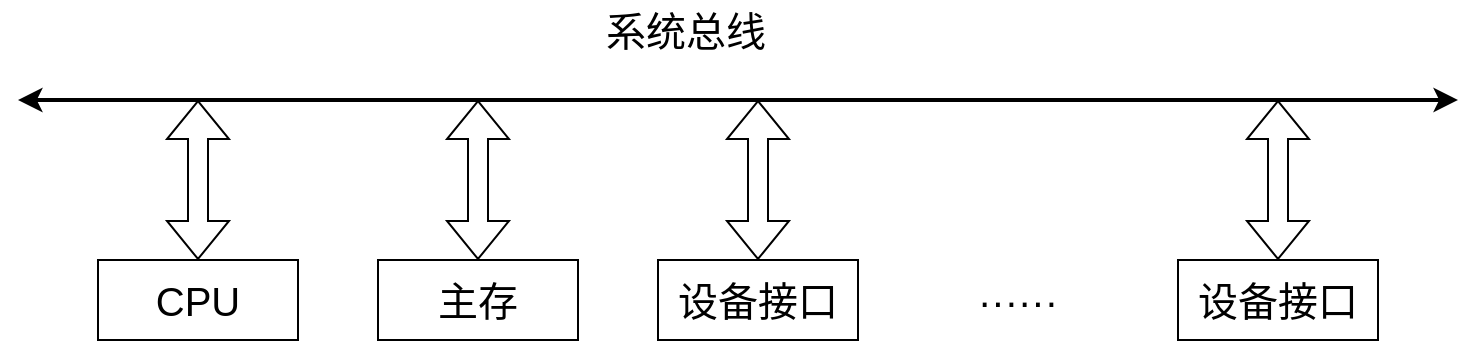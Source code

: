 <mxfile version="20.3.0" type="device" pages="6"><diagram id="g1u7jr0XCs_ilSIyYg3v" name="单总线结构"><mxGraphModel dx="1038" dy="688" grid="1" gridSize="10" guides="1" tooltips="1" connect="1" arrows="1" fold="1" page="1" pageScale="1" pageWidth="827" pageHeight="1169" math="0" shadow="0"><root><mxCell id="0"/><mxCell id="1" parent="0"/><mxCell id="HPFB6WR5FhvIJGcaco8r-3" value="CPU" style="rounded=0;whiteSpace=wrap;html=1;fontSize=20;fontColor=#000000;fillColor=none;" parent="1" vertex="1"><mxGeometry x="120" y="160" width="100" height="40" as="geometry"/></mxCell><mxCell id="HPFB6WR5FhvIJGcaco8r-4" value="" style="endArrow=classic;startArrow=classic;html=1;rounded=0;strokeColor=#000000;strokeWidth=1;fontSize=20;fontColor=#000000;exitX=0.5;exitY=0;exitDx=0;exitDy=0;shape=flexArrow;" parent="1" source="HPFB6WR5FhvIJGcaco8r-3" edge="1"><mxGeometry width="50" height="50" relative="1" as="geometry"><mxPoint x="400" y="380" as="sourcePoint"/><mxPoint x="170" y="80" as="targetPoint"/></mxGeometry></mxCell><mxCell id="HPFB6WR5FhvIJGcaco8r-2" value="" style="endArrow=classic;startArrow=classic;html=1;rounded=0;strokeColor=#000000;strokeWidth=2;fontSize=20;fontColor=#000000;" parent="1" edge="1"><mxGeometry width="100" height="100" relative="1" as="geometry"><mxPoint x="80" y="80" as="sourcePoint"/><mxPoint x="800" y="80" as="targetPoint"/></mxGeometry></mxCell><mxCell id="HPFB6WR5FhvIJGcaco8r-5" value="系统总线" style="text;html=1;strokeColor=none;fillColor=none;align=center;verticalAlign=middle;whiteSpace=wrap;rounded=0;fontSize=20;fontColor=#000000;" parent="1" vertex="1"><mxGeometry x="359" y="30" width="110" height="30" as="geometry"/></mxCell><mxCell id="HPFB6WR5FhvIJGcaco8r-10" value="主存" style="rounded=0;whiteSpace=wrap;html=1;fontSize=20;fontColor=#000000;fillColor=none;" parent="1" vertex="1"><mxGeometry x="260" y="160" width="100" height="40" as="geometry"/></mxCell><mxCell id="HPFB6WR5FhvIJGcaco8r-11" value="" style="endArrow=classic;startArrow=classic;html=1;rounded=0;strokeColor=#000000;strokeWidth=1;fontSize=20;fontColor=#000000;exitX=0.5;exitY=0;exitDx=0;exitDy=0;shape=flexArrow;" parent="1" source="HPFB6WR5FhvIJGcaco8r-10" edge="1"><mxGeometry width="50" height="50" relative="1" as="geometry"><mxPoint x="540" y="380" as="sourcePoint"/><mxPoint x="310" y="80" as="targetPoint"/></mxGeometry></mxCell><mxCell id="HPFB6WR5FhvIJGcaco8r-12" value="设备接口" style="rounded=0;whiteSpace=wrap;html=1;fontSize=20;fontColor=#000000;fillColor=none;" parent="1" vertex="1"><mxGeometry x="400" y="160" width="100" height="40" as="geometry"/></mxCell><mxCell id="HPFB6WR5FhvIJGcaco8r-13" value="" style="endArrow=classic;startArrow=classic;html=1;rounded=0;strokeColor=#000000;strokeWidth=1;fontSize=20;fontColor=#000000;exitX=0.5;exitY=0;exitDx=0;exitDy=0;shape=flexArrow;" parent="1" source="HPFB6WR5FhvIJGcaco8r-12" edge="1"><mxGeometry width="50" height="50" relative="1" as="geometry"><mxPoint x="680" y="380" as="sourcePoint"/><mxPoint x="450" y="80" as="targetPoint"/></mxGeometry></mxCell><mxCell id="HPFB6WR5FhvIJGcaco8r-14" value="······" style="text;html=1;strokeColor=none;fillColor=none;align=center;verticalAlign=middle;whiteSpace=wrap;rounded=0;fontSize=20;fontColor=#000000;" parent="1" vertex="1"><mxGeometry x="530" y="160" width="100" height="40" as="geometry"/></mxCell><mxCell id="HPFB6WR5FhvIJGcaco8r-15" value="设备接口" style="rounded=0;whiteSpace=wrap;html=1;fontSize=20;fontColor=#000000;fillColor=none;" parent="1" vertex="1"><mxGeometry x="660" y="160" width="100" height="40" as="geometry"/></mxCell><mxCell id="HPFB6WR5FhvIJGcaco8r-16" value="" style="endArrow=classic;startArrow=classic;html=1;rounded=0;strokeColor=#000000;strokeWidth=1;fontSize=20;fontColor=#000000;exitX=0.5;exitY=0;exitDx=0;exitDy=0;shape=flexArrow;" parent="1" source="HPFB6WR5FhvIJGcaco8r-15" edge="1"><mxGeometry width="50" height="50" relative="1" as="geometry"><mxPoint x="940" y="380" as="sourcePoint"/><mxPoint x="710" y="80" as="targetPoint"/></mxGeometry></mxCell></root></mxGraphModel></diagram><diagram id="YtwczBXFKfpzTbT4GctA" name="双总线结构"><mxGraphModel dx="1038" dy="688" grid="1" gridSize="10" guides="1" tooltips="1" connect="1" arrows="1" fold="1" page="1" pageScale="1" pageWidth="827" pageHeight="1169" math="0" shadow="0"><root><mxCell id="0"/><mxCell id="1" parent="0"/><mxCell id="VK0FVvqaVk-25tcl2yWq-1" value="CPU" style="rounded=0;whiteSpace=wrap;html=1;fontSize=20;fontColor=#000000;fillColor=none;" vertex="1" parent="1"><mxGeometry x="120" y="160" width="100" height="40" as="geometry"/></mxCell><mxCell id="VK0FVvqaVk-25tcl2yWq-2" value="" style="endArrow=classic;startArrow=classic;html=1;rounded=0;strokeColor=#000000;strokeWidth=1;fontSize=20;fontColor=#000000;exitX=0.5;exitY=0;exitDx=0;exitDy=0;shape=flexArrow;" edge="1" parent="1" source="VK0FVvqaVk-25tcl2yWq-1"><mxGeometry width="50" height="50" relative="1" as="geometry"><mxPoint x="400" y="380" as="sourcePoint"/><mxPoint x="170" y="80" as="targetPoint"/></mxGeometry></mxCell><mxCell id="VK0FVvqaVk-25tcl2yWq-3" value="" style="endArrow=classic;startArrow=classic;html=1;rounded=0;strokeColor=#000000;strokeWidth=2;fontSize=20;fontColor=#000000;" edge="1" parent="1"><mxGeometry width="100" height="100" relative="1" as="geometry"><mxPoint x="80" y="80" as="sourcePoint"/><mxPoint x="650" y="80" as="targetPoint"/></mxGeometry></mxCell><mxCell id="VK0FVvqaVk-25tcl2yWq-4" value="主存总线" style="text;html=1;strokeColor=none;fillColor=none;align=center;verticalAlign=middle;whiteSpace=wrap;rounded=0;fontSize=20;fontColor=#000000;" vertex="1" parent="1"><mxGeometry x="304" y="30" width="110" height="30" as="geometry"/></mxCell><mxCell id="VK0FVvqaVk-25tcl2yWq-5" value="主存" style="rounded=0;whiteSpace=wrap;html=1;fontSize=20;fontColor=#000000;fillColor=none;" vertex="1" parent="1"><mxGeometry x="260" y="160" width="100" height="40" as="geometry"/></mxCell><mxCell id="VK0FVvqaVk-25tcl2yWq-6" value="" style="endArrow=classic;startArrow=classic;html=1;rounded=0;strokeColor=#000000;strokeWidth=1;fontSize=20;fontColor=#000000;exitX=0.5;exitY=0;exitDx=0;exitDy=0;shape=flexArrow;" edge="1" parent="1" source="VK0FVvqaVk-25tcl2yWq-5"><mxGeometry width="50" height="50" relative="1" as="geometry"><mxPoint x="540" y="380" as="sourcePoint"/><mxPoint x="310" y="80" as="targetPoint"/></mxGeometry></mxCell><mxCell id="VK0FVvqaVk-25tcl2yWq-7" value="通道" style="rounded=0;whiteSpace=wrap;html=1;fontSize=20;fontColor=#000000;fillColor=none;" vertex="1" parent="1"><mxGeometry x="400" y="160" width="100" height="40" as="geometry"/></mxCell><mxCell id="VK0FVvqaVk-25tcl2yWq-8" value="" style="endArrow=classic;startArrow=classic;html=1;rounded=0;strokeColor=#000000;strokeWidth=1;fontSize=20;fontColor=#000000;exitX=0.5;exitY=0;exitDx=0;exitDy=0;shape=flexArrow;" edge="1" parent="1" source="VK0FVvqaVk-25tcl2yWq-7"><mxGeometry width="50" height="50" relative="1" as="geometry"><mxPoint x="680" y="380" as="sourcePoint"/><mxPoint x="450" y="80" as="targetPoint"/></mxGeometry></mxCell><mxCell id="VK0FVvqaVk-25tcl2yWq-9" value="" style="endArrow=classic;startArrow=classic;html=1;rounded=0;strokeColor=#000000;strokeWidth=2;fontSize=20;fontColor=#000000;" edge="1" parent="1"><mxGeometry width="100" height="100" relative="1" as="geometry"><mxPoint x="250" y="280" as="sourcePoint"/><mxPoint x="650" y="280" as="targetPoint"/></mxGeometry></mxCell><mxCell id="VK0FVvqaVk-25tcl2yWq-10" value="I/O接口" style="rounded=0;whiteSpace=wrap;html=1;fontSize=20;fontColor=#000000;fillColor=none;" vertex="1" parent="1"><mxGeometry x="510" y="360" width="100" height="40" as="geometry"/></mxCell><mxCell id="VK0FVvqaVk-25tcl2yWq-11" value="" style="endArrow=classic;startArrow=classic;html=1;rounded=0;strokeColor=#000000;strokeWidth=1;fontSize=20;fontColor=#000000;exitX=0.5;exitY=0;exitDx=0;exitDy=0;shape=flexArrow;" edge="1" parent="1" source="VK0FVvqaVk-25tcl2yWq-10"><mxGeometry width="50" height="50" relative="1" as="geometry"><mxPoint x="790" y="580" as="sourcePoint"/><mxPoint x="560" y="280" as="targetPoint"/></mxGeometry></mxCell><mxCell id="VK0FVvqaVk-25tcl2yWq-12" value="I/O接口" style="rounded=0;whiteSpace=wrap;html=1;fontSize=20;fontColor=#000000;fillColor=none;" vertex="1" parent="1"><mxGeometry x="290" y="360" width="100" height="40" as="geometry"/></mxCell><mxCell id="VK0FVvqaVk-25tcl2yWq-13" value="" style="endArrow=classic;startArrow=classic;html=1;rounded=0;strokeColor=#000000;strokeWidth=1;fontSize=20;fontColor=#000000;exitX=0.5;exitY=0;exitDx=0;exitDy=0;shape=flexArrow;" edge="1" parent="1" source="VK0FVvqaVk-25tcl2yWq-12"><mxGeometry width="50" height="50" relative="1" as="geometry"><mxPoint x="570" y="580" as="sourcePoint"/><mxPoint x="340" y="280" as="targetPoint"/></mxGeometry></mxCell><mxCell id="VK0FVvqaVk-25tcl2yWq-14" value="&lt;font style=&quot;font-size: 20px;&quot;&gt;······&lt;/font&gt;" style="text;html=1;strokeColor=none;fillColor=none;align=center;verticalAlign=middle;whiteSpace=wrap;rounded=0;" vertex="1" parent="1"><mxGeometry x="420" y="360" width="60" height="40" as="geometry"/></mxCell><mxCell id="VK0FVvqaVk-25tcl2yWq-15" value="" style="endArrow=classic;startArrow=classic;html=1;rounded=0;strokeColor=#000000;strokeWidth=1;fontSize=20;fontColor=#000000;exitX=0.5;exitY=0;exitDx=0;exitDy=0;shape=flexArrow;" edge="1" parent="1"><mxGeometry width="50" height="50" relative="1" as="geometry"><mxPoint x="449.5" y="280" as="sourcePoint"/><mxPoint x="449.5" y="200" as="targetPoint"/></mxGeometry></mxCell><mxCell id="VK0FVvqaVk-25tcl2yWq-16" value="I/O总线" style="text;html=1;strokeColor=none;fillColor=none;align=center;verticalAlign=middle;whiteSpace=wrap;rounded=0;fontSize=20;fontColor=#000000;" vertex="1" parent="1"><mxGeometry x="500" y="240" width="110" height="30" as="geometry"/></mxCell></root></mxGraphModel></diagram><diagram id="fq5mHDhx8g8ohgo2G-pk" name="三总线结构"><mxGraphModel dx="1038" dy="688" grid="1" gridSize="10" guides="1" tooltips="1" connect="1" arrows="1" fold="1" page="1" pageScale="1" pageWidth="827" pageHeight="1169" math="0" shadow="0"><root><mxCell id="0"/><mxCell id="1" parent="0"/><mxCell id="1aELHtUzO65_3581po7R-1" value="CPU" style="rounded=0;whiteSpace=wrap;html=1;fontSize=20;fontColor=#000000;fillColor=none;" vertex="1" parent="1"><mxGeometry x="100" y="260" width="100" height="40" as="geometry"/></mxCell><mxCell id="1aELHtUzO65_3581po7R-5" value="主存" style="rounded=0;whiteSpace=wrap;html=1;fontSize=20;fontColor=#000000;fillColor=none;" vertex="1" parent="1"><mxGeometry x="100" y="360" width="100" height="40" as="geometry"/></mxCell><mxCell id="1aELHtUzO65_3581po7R-9" value="" style="endArrow=classic;startArrow=classic;html=1;rounded=0;strokeColor=#000000;strokeWidth=2;fontSize=20;fontColor=#000000;exitX=1;exitY=0.5;exitDx=0;exitDy=0;" edge="1" parent="1" source="1aELHtUzO65_3581po7R-1"><mxGeometry width="100" height="100" relative="1" as="geometry"><mxPoint x="280" y="280" as="sourcePoint"/><mxPoint x="740" y="280" as="targetPoint"/></mxGeometry></mxCell><mxCell id="1YGqmTeWqmxCQuLA1Xc0-20" value="I/O总线" style="edgeLabel;html=1;align=center;verticalAlign=middle;resizable=0;points=[];fontSize=20;labelBackgroundColor=none;" vertex="1" connectable="0" parent="1aELHtUzO65_3581po7R-9"><mxGeometry x="-0.123" y="9" relative="1" as="geometry"><mxPoint x="13" y="-16" as="offset"/></mxGeometry></mxCell><mxCell id="1aELHtUzO65_3581po7R-10" value="I/O接口" style="rounded=0;whiteSpace=wrap;html=1;fontSize=20;fontColor=#000000;fillColor=none;" vertex="1" parent="1"><mxGeometry x="600" y="360" width="100" height="40" as="geometry"/></mxCell><mxCell id="1aELHtUzO65_3581po7R-11" value="" style="endArrow=classic;startArrow=classic;html=1;rounded=0;strokeColor=#000000;strokeWidth=1;fontSize=20;fontColor=#000000;exitX=0.5;exitY=0;exitDx=0;exitDy=0;shape=flexArrow;" edge="1" parent="1" source="1aELHtUzO65_3581po7R-10"><mxGeometry width="50" height="50" relative="1" as="geometry"><mxPoint x="880" y="580" as="sourcePoint"/><mxPoint x="650" y="280" as="targetPoint"/></mxGeometry></mxCell><mxCell id="1YGqmTeWqmxCQuLA1Xc0-5" value="显示器" style="rounded=0;whiteSpace=wrap;html=1;fontSize=20;fontColor=#000000;fillColor=none;" vertex="1" parent="1"><mxGeometry x="600" y="480" width="100" height="40" as="geometry"/></mxCell><mxCell id="1YGqmTeWqmxCQuLA1Xc0-6" value="" style="endArrow=classic;startArrow=classic;html=1;rounded=0;strokeColor=#000000;strokeWidth=1;fontSize=20;fontColor=#000000;exitX=0.5;exitY=0;exitDx=0;exitDy=0;shape=flexArrow;" edge="1" parent="1" source="1YGqmTeWqmxCQuLA1Xc0-5"><mxGeometry width="50" height="50" relative="1" as="geometry"><mxPoint x="880" y="700" as="sourcePoint"/><mxPoint x="650" y="400" as="targetPoint"/></mxGeometry></mxCell><mxCell id="1YGqmTeWqmxCQuLA1Xc0-7" value="I/O接口" style="rounded=0;whiteSpace=wrap;html=1;fontSize=20;fontColor=#000000;fillColor=none;" vertex="1" parent="1"><mxGeometry x="460" y="360" width="100" height="40" as="geometry"/></mxCell><mxCell id="1YGqmTeWqmxCQuLA1Xc0-8" value="" style="endArrow=classic;startArrow=classic;html=1;rounded=0;strokeColor=#000000;strokeWidth=1;fontSize=20;fontColor=#000000;exitX=0.5;exitY=0;exitDx=0;exitDy=0;shape=flexArrow;" edge="1" parent="1" source="1YGqmTeWqmxCQuLA1Xc0-7"><mxGeometry width="50" height="50" relative="1" as="geometry"><mxPoint x="740" y="580" as="sourcePoint"/><mxPoint x="510" y="280" as="targetPoint"/></mxGeometry></mxCell><mxCell id="1YGqmTeWqmxCQuLA1Xc0-9" value="打印机" style="rounded=0;whiteSpace=wrap;html=1;fontSize=20;fontColor=#000000;fillColor=none;" vertex="1" parent="1"><mxGeometry x="460" y="480" width="100" height="40" as="geometry"/></mxCell><mxCell id="1YGqmTeWqmxCQuLA1Xc0-10" value="" style="endArrow=classic;startArrow=classic;html=1;rounded=0;strokeColor=#000000;strokeWidth=1;fontSize=20;fontColor=#000000;exitX=0.5;exitY=0;exitDx=0;exitDy=0;shape=flexArrow;" edge="1" parent="1" source="1YGqmTeWqmxCQuLA1Xc0-9"><mxGeometry width="50" height="50" relative="1" as="geometry"><mxPoint x="740" y="700" as="sourcePoint"/><mxPoint x="510" y="400" as="targetPoint"/></mxGeometry></mxCell><mxCell id="1YGqmTeWqmxCQuLA1Xc0-11" value="I/O接口" style="rounded=0;whiteSpace=wrap;html=1;fontSize=20;fontColor=#000000;fillColor=none;" vertex="1" parent="1"><mxGeometry x="320" y="360" width="100" height="40" as="geometry"/></mxCell><mxCell id="1YGqmTeWqmxCQuLA1Xc0-12" value="" style="endArrow=classic;startArrow=classic;html=1;rounded=0;strokeColor=#000000;strokeWidth=1;fontSize=20;fontColor=#000000;exitX=0.5;exitY=0;exitDx=0;exitDy=0;shape=flexArrow;" edge="1" parent="1" source="1YGqmTeWqmxCQuLA1Xc0-11"><mxGeometry width="50" height="50" relative="1" as="geometry"><mxPoint x="600" y="580" as="sourcePoint"/><mxPoint x="370" y="280" as="targetPoint"/></mxGeometry></mxCell><mxCell id="1YGqmTeWqmxCQuLA1Xc0-13" value="磁盘机" style="rounded=0;whiteSpace=wrap;html=1;fontSize=20;fontColor=#000000;fillColor=none;" vertex="1" parent="1"><mxGeometry x="320" y="480" width="100" height="40" as="geometry"/></mxCell><mxCell id="1YGqmTeWqmxCQuLA1Xc0-14" value="" style="endArrow=classic;startArrow=classic;html=1;rounded=0;strokeColor=#000000;strokeWidth=1;fontSize=20;fontColor=#000000;exitX=0.5;exitY=0;exitDx=0;exitDy=0;shape=flexArrow;" edge="1" parent="1" source="1YGqmTeWqmxCQuLA1Xc0-13"><mxGeometry width="50" height="50" relative="1" as="geometry"><mxPoint x="600" y="700" as="sourcePoint"/><mxPoint x="370" y="400" as="targetPoint"/></mxGeometry></mxCell><mxCell id="1YGqmTeWqmxCQuLA1Xc0-16" value="" style="endArrow=classic;startArrow=classic;html=1;rounded=0;strokeWidth=2;fontSize=20;entryX=0.5;entryY=1;entryDx=0;entryDy=0;exitX=0.5;exitY=0;exitDx=0;exitDy=0;" edge="1" parent="1" source="1aELHtUzO65_3581po7R-5" target="1aELHtUzO65_3581po7R-1"><mxGeometry width="50" height="50" relative="1" as="geometry"><mxPoint x="80" y="350" as="sourcePoint"/><mxPoint x="130" y="300" as="targetPoint"/></mxGeometry></mxCell><mxCell id="1YGqmTeWqmxCQuLA1Xc0-17" value="主存总线" style="edgeLabel;html=1;align=center;verticalAlign=middle;resizable=0;points=[];fontSize=20;labelBackgroundColor=none;" vertex="1" connectable="0" parent="1YGqmTeWqmxCQuLA1Xc0-16"><mxGeometry x="-0.413" relative="1" as="geometry"><mxPoint x="-50" y="-12" as="offset"/></mxGeometry></mxCell><mxCell id="1YGqmTeWqmxCQuLA1Xc0-18" value="" style="endArrow=classic;startArrow=classic;html=1;rounded=0;strokeWidth=2;fontSize=20;exitX=1;exitY=0.5;exitDx=0;exitDy=0;" edge="1" parent="1" source="1aELHtUzO65_3581po7R-5"><mxGeometry width="50" height="50" relative="1" as="geometry"><mxPoint x="380" y="450" as="sourcePoint"/><mxPoint x="320" y="380" as="targetPoint"/></mxGeometry></mxCell><mxCell id="1YGqmTeWqmxCQuLA1Xc0-19" value="DMA总线" style="edgeLabel;html=1;align=center;verticalAlign=middle;resizable=0;points=[];fontSize=20;labelBackgroundColor=none;" vertex="1" connectable="0" parent="1YGqmTeWqmxCQuLA1Xc0-18"><mxGeometry x="0.247" relative="1" as="geometry"><mxPoint x="-15" y="-20" as="offset"/></mxGeometry></mxCell></root></mxGraphModel></diagram><diagram id="3D1b2HkwlAeFy51tDaci" name="链式查询方式"><mxGraphModel dx="1038" dy="688" grid="1" gridSize="10" guides="1" tooltips="1" connect="1" arrows="1" fold="1" page="1" pageScale="1" pageWidth="827" pageHeight="1169" math="0" shadow="0"><root><mxCell id="0"/><mxCell id="1" parent="0"/><mxCell id="VK3kTgtSPcUeHnTdkeYo-1" value="&lt;font style=&quot;font-size: 20px;&quot;&gt;总&lt;br&gt;线&lt;br&gt;控&lt;br&gt;制&lt;br&gt;部&lt;br&gt;件&lt;/font&gt;" style="rounded=0;whiteSpace=wrap;html=1;" vertex="1" parent="1"><mxGeometry x="40" y="110" width="80" height="210" as="geometry"/></mxCell><mxCell id="VK3kTgtSPcUeHnTdkeYo-3" value="" style="endArrow=none;html=1;rounded=0;fontSize=20;" edge="1" parent="1"><mxGeometry width="50" height="50" relative="1" as="geometry"><mxPoint x="600" y="130" as="sourcePoint"/><mxPoint x="120" y="130" as="targetPoint"/></mxGeometry></mxCell><mxCell id="VK3kTgtSPcUeHnTdkeYo-4" value="数据线" style="text;html=1;strokeColor=none;fillColor=none;align=center;verticalAlign=middle;whiteSpace=wrap;rounded=0;fontSize=20;" vertex="1" parent="1"><mxGeometry x="600" y="120" width="80" height="20" as="geometry"/></mxCell><mxCell id="VK3kTgtSPcUeHnTdkeYo-5" value="" style="endArrow=none;html=1;rounded=0;fontSize=20;" edge="1" parent="1"><mxGeometry width="50" height="50" relative="1" as="geometry"><mxPoint x="600" y="160" as="sourcePoint"/><mxPoint x="120.0" y="160" as="targetPoint"/></mxGeometry></mxCell><mxCell id="VK3kTgtSPcUeHnTdkeYo-6" value="地址线" style="text;html=1;strokeColor=none;fillColor=none;align=center;verticalAlign=middle;whiteSpace=wrap;rounded=0;fontSize=20;" vertex="1" parent="1"><mxGeometry x="600" y="150" width="80" height="20" as="geometry"/></mxCell><mxCell id="VK3kTgtSPcUeHnTdkeYo-7" value="" style="endArrow=classic;html=1;rounded=0;fontSize=20;entryX=0.999;entryY=0.381;entryDx=0;entryDy=0;entryPerimeter=0;strokeColor=#FF0000;" edge="1" parent="1" target="VK3kTgtSPcUeHnTdkeYo-1"><mxGeometry width="50" height="50" relative="1" as="geometry"><mxPoint x="600" y="190" as="sourcePoint"/><mxPoint x="370" y="200" as="targetPoint"/></mxGeometry></mxCell><mxCell id="VK3kTgtSPcUeHnTdkeYo-8" value="&lt;font color=&quot;#ff0000&quot;&gt;BS：总线忙&lt;/font&gt;" style="text;html=1;strokeColor=none;fillColor=none;align=center;verticalAlign=middle;whiteSpace=wrap;rounded=0;fontSize=20;" vertex="1" parent="1"><mxGeometry x="600" y="180" width="120" height="20" as="geometry"/></mxCell><mxCell id="VK3kTgtSPcUeHnTdkeYo-11" value="" style="endArrow=classic;html=1;rounded=0;fontSize=20;strokeColor=#00CC00;" edge="1" parent="1"><mxGeometry width="50" height="50" relative="1" as="geometry"><mxPoint x="120" y="300" as="sourcePoint"/><mxPoint x="600" y="300" as="targetPoint"/></mxGeometry></mxCell><mxCell id="VK3kTgtSPcUeHnTdkeYo-12" value="&lt;font color=&quot;#00cc00&quot;&gt;BG：总线允许&lt;/font&gt;" style="text;html=1;strokeColor=none;fillColor=none;align=center;verticalAlign=middle;whiteSpace=wrap;rounded=0;fontSize=20;" vertex="1" parent="1"><mxGeometry x="600" y="290" width="140" height="20" as="geometry"/></mxCell><mxCell id="VK3kTgtSPcUeHnTdkeYo-15" value="······" style="text;html=1;strokeColor=none;fillColor=none;align=center;verticalAlign=middle;whiteSpace=wrap;rounded=0;fontSize=20;" vertex="1" parent="1"><mxGeometry x="414" y="260" width="60" height="30" as="geometry"/></mxCell><mxCell id="VK3kTgtSPcUeHnTdkeYo-2" value="设备&lt;br&gt;接口0" style="rounded=0;whiteSpace=wrap;html=1;fontSize=20;" vertex="1" parent="1"><mxGeometry x="200" y="240" width="80" height="70" as="geometry"/></mxCell><mxCell id="VK3kTgtSPcUeHnTdkeYo-19" value="" style="endArrow=classic;html=1;rounded=0;fontSize=20;strokeColor=#FF0000;" edge="1" parent="1"><mxGeometry width="50" height="50" relative="1" as="geometry"><mxPoint x="230" y="240" as="sourcePoint"/><mxPoint x="230" y="190" as="targetPoint"/></mxGeometry></mxCell><mxCell id="VK3kTgtSPcUeHnTdkeYo-21" value="" style="endArrow=classic;html=1;rounded=0;fontSize=20;entryX=0.75;entryY=0;entryDx=0;entryDy=0;" edge="1" parent="1"><mxGeometry width="50" height="50" relative="1" as="geometry"><mxPoint x="270" y="130" as="sourcePoint"/><mxPoint x="270.0" y="240" as="targetPoint"/></mxGeometry></mxCell><mxCell id="VK3kTgtSPcUeHnTdkeYo-22" value="" style="endArrow=classic;html=1;rounded=0;fontSize=20;entryX=0.75;entryY=0;entryDx=0;entryDy=0;" edge="1" parent="1"><mxGeometry width="50" height="50" relative="1" as="geometry"><mxPoint x="250.0" y="160" as="sourcePoint"/><mxPoint x="250.0" y="240" as="targetPoint"/></mxGeometry></mxCell><mxCell id="VK3kTgtSPcUeHnTdkeYo-23" value="设备&lt;br&gt;接口1" style="rounded=0;whiteSpace=wrap;html=1;fontSize=20;" vertex="1" parent="1"><mxGeometry x="310" y="240" width="80" height="70" as="geometry"/></mxCell><mxCell id="VK3kTgtSPcUeHnTdkeYo-25" value="" style="endArrow=classic;html=1;rounded=0;fontSize=20;strokeColor=#FF0000;" edge="1" parent="1"><mxGeometry width="50" height="50" relative="1" as="geometry"><mxPoint x="340" y="240" as="sourcePoint"/><mxPoint x="340" y="190" as="targetPoint"/></mxGeometry></mxCell><mxCell id="VK3kTgtSPcUeHnTdkeYo-26" value="" style="endArrow=classic;html=1;rounded=0;fontSize=20;entryX=0.75;entryY=0;entryDx=0;entryDy=0;" edge="1" parent="1"><mxGeometry width="50" height="50" relative="1" as="geometry"><mxPoint x="380" y="130" as="sourcePoint"/><mxPoint x="380" y="240" as="targetPoint"/></mxGeometry></mxCell><mxCell id="VK3kTgtSPcUeHnTdkeYo-27" value="" style="endArrow=classic;html=1;rounded=0;fontSize=20;entryX=0.75;entryY=0;entryDx=0;entryDy=0;" edge="1" parent="1"><mxGeometry width="50" height="50" relative="1" as="geometry"><mxPoint x="360" y="160" as="sourcePoint"/><mxPoint x="360" y="240" as="targetPoint"/></mxGeometry></mxCell><mxCell id="VK3kTgtSPcUeHnTdkeYo-28" value="设备&lt;br&gt;接口n" style="rounded=0;whiteSpace=wrap;html=1;fontSize=20;" vertex="1" parent="1"><mxGeometry x="500" y="240" width="80" height="70" as="geometry"/></mxCell><mxCell id="VK3kTgtSPcUeHnTdkeYo-30" value="" style="endArrow=classic;html=1;rounded=0;fontSize=20;strokeColor=#FF0000;" edge="1" parent="1"><mxGeometry width="50" height="50" relative="1" as="geometry"><mxPoint x="530" y="240" as="sourcePoint"/><mxPoint x="530" y="190" as="targetPoint"/></mxGeometry></mxCell><mxCell id="VK3kTgtSPcUeHnTdkeYo-31" value="" style="endArrow=classic;html=1;rounded=0;fontSize=20;entryX=0.75;entryY=0;entryDx=0;entryDy=0;" edge="1" parent="1"><mxGeometry width="50" height="50" relative="1" as="geometry"><mxPoint x="570" y="130" as="sourcePoint"/><mxPoint x="570" y="240" as="targetPoint"/></mxGeometry></mxCell><mxCell id="VK3kTgtSPcUeHnTdkeYo-32" value="" style="endArrow=classic;html=1;rounded=0;fontSize=20;entryX=0.75;entryY=0;entryDx=0;entryDy=0;" edge="1" parent="1"><mxGeometry width="50" height="50" relative="1" as="geometry"><mxPoint x="550" y="160" as="sourcePoint"/><mxPoint x="550" y="240" as="targetPoint"/></mxGeometry></mxCell><mxCell id="8Pb0MKQ6vPcFanCrTdCa-1" value="" style="endArrow=classic;html=1;rounded=0;fontSize=20;strokeColor=#0000FF;exitX=0;exitY=0.5;exitDx=0;exitDy=0;" edge="1" parent="1"><mxGeometry width="50" height="50" relative="1" as="geometry"><mxPoint x="600" y="220" as="sourcePoint"/><mxPoint x="120" y="220" as="targetPoint"/></mxGeometry></mxCell><mxCell id="8Pb0MKQ6vPcFanCrTdCa-2" value="" style="endArrow=classic;html=1;rounded=0;fontSize=20;strokeColor=#0000FF;" edge="1" parent="1"><mxGeometry width="50" height="50" relative="1" as="geometry"><mxPoint x="210" y="240" as="sourcePoint"/><mxPoint x="210" y="220" as="targetPoint"/></mxGeometry></mxCell><mxCell id="8Pb0MKQ6vPcFanCrTdCa-3" value="" style="endArrow=classic;html=1;rounded=0;fontSize=20;strokeColor=#0000FF;" edge="1" parent="1"><mxGeometry width="50" height="50" relative="1" as="geometry"><mxPoint x="320" y="240" as="sourcePoint"/><mxPoint x="320" y="220" as="targetPoint"/></mxGeometry></mxCell><mxCell id="8Pb0MKQ6vPcFanCrTdCa-4" value="" style="endArrow=classic;html=1;rounded=0;fontSize=20;strokeColor=#0000FF;" edge="1" parent="1"><mxGeometry width="50" height="50" relative="1" as="geometry"><mxPoint x="510" y="240" as="sourcePoint"/><mxPoint x="510" y="220" as="targetPoint"/></mxGeometry></mxCell><mxCell id="WJ-gjMcIhDGrBzU9tkZH-1" value="&lt;font color=&quot;#0000ff&quot;&gt;BR：总线请求&lt;/font&gt;" style="text;html=1;strokeColor=none;fillColor=none;align=center;verticalAlign=middle;whiteSpace=wrap;rounded=0;fontSize=20;" vertex="1" parent="1"><mxGeometry x="600" y="210" width="140" height="20" as="geometry"/></mxCell></root></mxGraphModel></diagram><diagram id="DM9v8TejNZAu-mWdlK-b" name="计数器查询方式"><mxGraphModel dx="1038" dy="688" grid="1" gridSize="10" guides="1" tooltips="1" connect="1" arrows="1" fold="1" page="1" pageScale="1" pageWidth="827" pageHeight="1169" math="0" shadow="0"><root><mxCell id="0"/><mxCell id="1" parent="0"/><mxCell id="QrDAoKelXyHISCsHxz7w-1" value="&lt;font style=&quot;font-size: 20px;&quot;&gt;总&lt;br&gt;线&lt;br&gt;控&lt;br&gt;制&lt;br&gt;部&lt;br&gt;件&lt;/font&gt;" style="rounded=0;whiteSpace=wrap;html=1;" vertex="1" parent="1"><mxGeometry x="40" y="80" width="80" height="240" as="geometry"/></mxCell><mxCell id="QrDAoKelXyHISCsHxz7w-2" value="" style="endArrow=none;html=1;rounded=0;fontSize=20;" edge="1" parent="1"><mxGeometry width="50" height="50" relative="1" as="geometry"><mxPoint x="600" y="130" as="sourcePoint"/><mxPoint x="120" y="130" as="targetPoint"/></mxGeometry></mxCell><mxCell id="QrDAoKelXyHISCsHxz7w-3" value="地址线" style="text;html=1;strokeColor=none;fillColor=none;align=center;verticalAlign=middle;whiteSpace=wrap;rounded=0;fontSize=20;" vertex="1" parent="1"><mxGeometry x="600" y="120" width="80" height="20" as="geometry"/></mxCell><mxCell id="QrDAoKelXyHISCsHxz7w-4" value="" style="endArrow=none;html=1;rounded=0;fontSize=20;strokeColor=#00CC00;strokeWidth=2;" edge="1" parent="1"><mxGeometry width="50" height="50" relative="1" as="geometry"><mxPoint x="600" y="160" as="sourcePoint"/><mxPoint x="120" y="160" as="targetPoint"/></mxGeometry></mxCell><mxCell id="QrDAoKelXyHISCsHxz7w-5" value="&lt;font color=&quot;#00cc00&quot;&gt;设备地址&lt;/font&gt;" style="text;html=1;strokeColor=none;fillColor=none;align=center;verticalAlign=middle;whiteSpace=wrap;rounded=0;fontSize=20;" vertex="1" parent="1"><mxGeometry x="600" y="150" width="100" height="20" as="geometry"/></mxCell><mxCell id="QrDAoKelXyHISCsHxz7w-6" value="" style="endArrow=classic;html=1;rounded=0;fontSize=20;entryX=1;entryY=0.458;entryDx=0;entryDy=0;entryPerimeter=0;strokeColor=#FF0000;" edge="1" parent="1" target="QrDAoKelXyHISCsHxz7w-1"><mxGeometry width="50" height="50" relative="1" as="geometry"><mxPoint x="600" y="190" as="sourcePoint"/><mxPoint x="370" y="200" as="targetPoint"/></mxGeometry></mxCell><mxCell id="QrDAoKelXyHISCsHxz7w-7" value="&lt;font color=&quot;#ff0000&quot;&gt;BS：总线忙&lt;/font&gt;" style="text;html=1;strokeColor=none;fillColor=none;align=center;verticalAlign=middle;whiteSpace=wrap;rounded=0;fontSize=20;" vertex="1" parent="1"><mxGeometry x="600" y="180" width="120" height="20" as="geometry"/></mxCell><mxCell id="QrDAoKelXyHISCsHxz7w-8" value="" style="endArrow=classic;html=1;rounded=0;fontSize=20;strokeColor=#0000FF;exitX=0;exitY=0.5;exitDx=0;exitDy=0;" edge="1" parent="1" source="QrDAoKelXyHISCsHxz7w-9"><mxGeometry width="50" height="50" relative="1" as="geometry"><mxPoint x="590" y="230" as="sourcePoint"/><mxPoint x="120" y="220" as="targetPoint"/></mxGeometry></mxCell><mxCell id="QrDAoKelXyHISCsHxz7w-9" value="&lt;font color=&quot;#0000ff&quot;&gt;BR：总线请求&lt;/font&gt;" style="text;html=1;strokeColor=none;fillColor=none;align=center;verticalAlign=middle;whiteSpace=wrap;rounded=0;fontSize=20;" vertex="1" parent="1"><mxGeometry x="600" y="210" width="140" height="20" as="geometry"/></mxCell><mxCell id="QrDAoKelXyHISCsHxz7w-12" value="······" style="text;html=1;strokeColor=none;fillColor=none;align=center;verticalAlign=middle;whiteSpace=wrap;rounded=0;fontSize=20;" vertex="1" parent="1"><mxGeometry x="414" y="260" width="60" height="30" as="geometry"/></mxCell><mxCell id="QrDAoKelXyHISCsHxz7w-13" value="设备&lt;br&gt;接口0" style="rounded=0;whiteSpace=wrap;html=1;fontSize=20;" vertex="1" parent="1"><mxGeometry x="200" y="240" width="80" height="70" as="geometry"/></mxCell><mxCell id="QrDAoKelXyHISCsHxz7w-18" value="设备&lt;br&gt;接口1" style="rounded=0;whiteSpace=wrap;html=1;fontSize=20;" vertex="1" parent="1"><mxGeometry x="310" y="240" width="80" height="70" as="geometry"/></mxCell><mxCell id="QrDAoKelXyHISCsHxz7w-23" value="设备&lt;br&gt;接口n" style="rounded=0;whiteSpace=wrap;html=1;fontSize=20;" vertex="1" parent="1"><mxGeometry x="500" y="240" width="80" height="70" as="geometry"/></mxCell><mxCell id="QrDAoKelXyHISCsHxz7w-28" value="" style="endArrow=none;html=1;rounded=0;fontSize=20;" edge="1" parent="1"><mxGeometry width="50" height="50" relative="1" as="geometry"><mxPoint x="600" y="100" as="sourcePoint"/><mxPoint x="120.0" y="100" as="targetPoint"/></mxGeometry></mxCell><mxCell id="QrDAoKelXyHISCsHxz7w-29" value="数据线" style="text;html=1;strokeColor=none;fillColor=none;align=center;verticalAlign=middle;whiteSpace=wrap;rounded=0;fontSize=20;" vertex="1" parent="1"><mxGeometry x="600" y="90" width="80" height="20" as="geometry"/></mxCell><mxCell id="QrDAoKelXyHISCsHxz7w-30" value="" style="group" vertex="1" connectable="0" parent="1"><mxGeometry x="270" y="100" width="300" height="140" as="geometry"/></mxCell><mxCell id="QrDAoKelXyHISCsHxz7w-16" value="" style="endArrow=classic;html=1;rounded=0;fontSize=20;entryX=0.75;entryY=0;entryDx=0;entryDy=0;" edge="1" parent="QrDAoKelXyHISCsHxz7w-30"><mxGeometry width="50" height="50" relative="1" as="geometry"><mxPoint as="sourcePoint"/><mxPoint y="140" as="targetPoint"/></mxGeometry></mxCell><mxCell id="QrDAoKelXyHISCsHxz7w-21" value="" style="endArrow=classic;html=1;rounded=0;fontSize=20;entryX=0.75;entryY=0;entryDx=0;entryDy=0;" edge="1" parent="QrDAoKelXyHISCsHxz7w-30"><mxGeometry width="50" height="50" relative="1" as="geometry"><mxPoint x="110" as="sourcePoint"/><mxPoint x="110" y="140" as="targetPoint"/></mxGeometry></mxCell><mxCell id="QrDAoKelXyHISCsHxz7w-26" value="" style="endArrow=classic;html=1;rounded=0;fontSize=20;entryX=0.75;entryY=0;entryDx=0;entryDy=0;" edge="1" parent="QrDAoKelXyHISCsHxz7w-30"><mxGeometry width="50" height="50" relative="1" as="geometry"><mxPoint x="300" as="sourcePoint"/><mxPoint x="300" y="140" as="targetPoint"/></mxGeometry></mxCell><mxCell id="QrDAoKelXyHISCsHxz7w-39" value="" style="group" vertex="1" connectable="0" parent="1"><mxGeometry x="230" y="190" width="300" height="50" as="geometry"/></mxCell><mxCell id="QrDAoKelXyHISCsHxz7w-15" value="" style="endArrow=classic;html=1;rounded=0;fontSize=20;strokeColor=#FF0000;" edge="1" parent="QrDAoKelXyHISCsHxz7w-39"><mxGeometry width="50" height="50" relative="1" as="geometry"><mxPoint y="50" as="sourcePoint"/><mxPoint as="targetPoint"/></mxGeometry></mxCell><mxCell id="QrDAoKelXyHISCsHxz7w-20" value="" style="endArrow=classic;html=1;rounded=0;fontSize=20;strokeColor=#FF0000;" edge="1" parent="QrDAoKelXyHISCsHxz7w-39"><mxGeometry width="50" height="50" relative="1" as="geometry"><mxPoint x="110" y="50" as="sourcePoint"/><mxPoint x="110" as="targetPoint"/></mxGeometry></mxCell><mxCell id="QrDAoKelXyHISCsHxz7w-25" value="" style="endArrow=classic;html=1;rounded=0;fontSize=20;strokeColor=#FF0000;" edge="1" parent="QrDAoKelXyHISCsHxz7w-39"><mxGeometry width="50" height="50" relative="1" as="geometry"><mxPoint x="300" y="50" as="sourcePoint"/><mxPoint x="300" as="targetPoint"/></mxGeometry></mxCell><mxCell id="QrDAoKelXyHISCsHxz7w-14" value="" style="endArrow=classic;html=1;rounded=0;fontSize=20;strokeColor=#0000FF;" edge="1" parent="1"><mxGeometry width="50" height="50" relative="1" as="geometry"><mxPoint x="210" y="240" as="sourcePoint"/><mxPoint x="210" y="220" as="targetPoint"/></mxGeometry></mxCell><mxCell id="QrDAoKelXyHISCsHxz7w-19" value="" style="endArrow=classic;html=1;rounded=0;fontSize=20;strokeColor=#0000FF;" edge="1" parent="1"><mxGeometry width="50" height="50" relative="1" as="geometry"><mxPoint x="320" y="240" as="sourcePoint"/><mxPoint x="320" y="220" as="targetPoint"/></mxGeometry></mxCell><mxCell id="QrDAoKelXyHISCsHxz7w-24" value="" style="endArrow=classic;html=1;rounded=0;fontSize=20;strokeColor=#0000FF;" edge="1" parent="1"><mxGeometry width="50" height="50" relative="1" as="geometry"><mxPoint x="510" y="240" as="sourcePoint"/><mxPoint x="510" y="220" as="targetPoint"/></mxGeometry></mxCell><mxCell id="QrDAoKelXyHISCsHxz7w-34" value="" style="endArrow=classic;html=1;rounded=0;fontSize=20;entryX=0.75;entryY=0;entryDx=0;entryDy=0;" edge="1" parent="1"><mxGeometry width="50" height="50" relative="1" as="geometry"><mxPoint x="260" y="130" as="sourcePoint"/><mxPoint x="260" y="240" as="targetPoint"/></mxGeometry></mxCell><mxCell id="QrDAoKelXyHISCsHxz7w-35" value="" style="endArrow=classic;html=1;rounded=0;fontSize=20;entryX=0.75;entryY=0;entryDx=0;entryDy=0;" edge="1" parent="1"><mxGeometry width="50" height="50" relative="1" as="geometry"><mxPoint x="370" y="130" as="sourcePoint"/><mxPoint x="370" y="240" as="targetPoint"/></mxGeometry></mxCell><mxCell id="QrDAoKelXyHISCsHxz7w-36" value="" style="endArrow=classic;html=1;rounded=0;fontSize=20;entryX=0.75;entryY=0;entryDx=0;entryDy=0;" edge="1" parent="1"><mxGeometry width="50" height="50" relative="1" as="geometry"><mxPoint x="560" y="130" as="sourcePoint"/><mxPoint x="560" y="240" as="targetPoint"/></mxGeometry></mxCell><mxCell id="QrDAoKelXyHISCsHxz7w-17" value="" style="endArrow=classic;html=1;rounded=0;fontSize=20;entryX=0.75;entryY=0;entryDx=0;entryDy=0;strokeColor=#00CC00;" edge="1" parent="1"><mxGeometry width="50" height="50" relative="1" as="geometry"><mxPoint x="250" y="160" as="sourcePoint"/><mxPoint x="250" y="240" as="targetPoint"/></mxGeometry></mxCell><mxCell id="QrDAoKelXyHISCsHxz7w-22" value="" style="endArrow=classic;html=1;rounded=0;fontSize=20;entryX=0.75;entryY=0;entryDx=0;entryDy=0;strokeColor=#00CC00;" edge="1" parent="1"><mxGeometry width="50" height="50" relative="1" as="geometry"><mxPoint x="360" y="160" as="sourcePoint"/><mxPoint x="360" y="240" as="targetPoint"/></mxGeometry></mxCell><mxCell id="QrDAoKelXyHISCsHxz7w-27" value="" style="endArrow=classic;html=1;rounded=0;fontSize=20;entryX=0.75;entryY=0;entryDx=0;entryDy=0;strokeColor=#00CC00;" edge="1" parent="1"><mxGeometry width="50" height="50" relative="1" as="geometry"><mxPoint x="550" y="160" as="sourcePoint"/><mxPoint x="550" y="240" as="targetPoint"/></mxGeometry></mxCell></root></mxGraphModel></diagram><diagram id="k0MHnDKnlFi0V46sSlL3" name="独立请求方式"><mxGraphModel dx="1038" dy="688" grid="1" gridSize="10" guides="1" tooltips="1" connect="1" arrows="1" fold="1" page="1" pageScale="1" pageWidth="827" pageHeight="1169" math="0" shadow="0"><root><mxCell id="0"/><mxCell id="1" parent="0"/></root></mxGraphModel></diagram></mxfile>